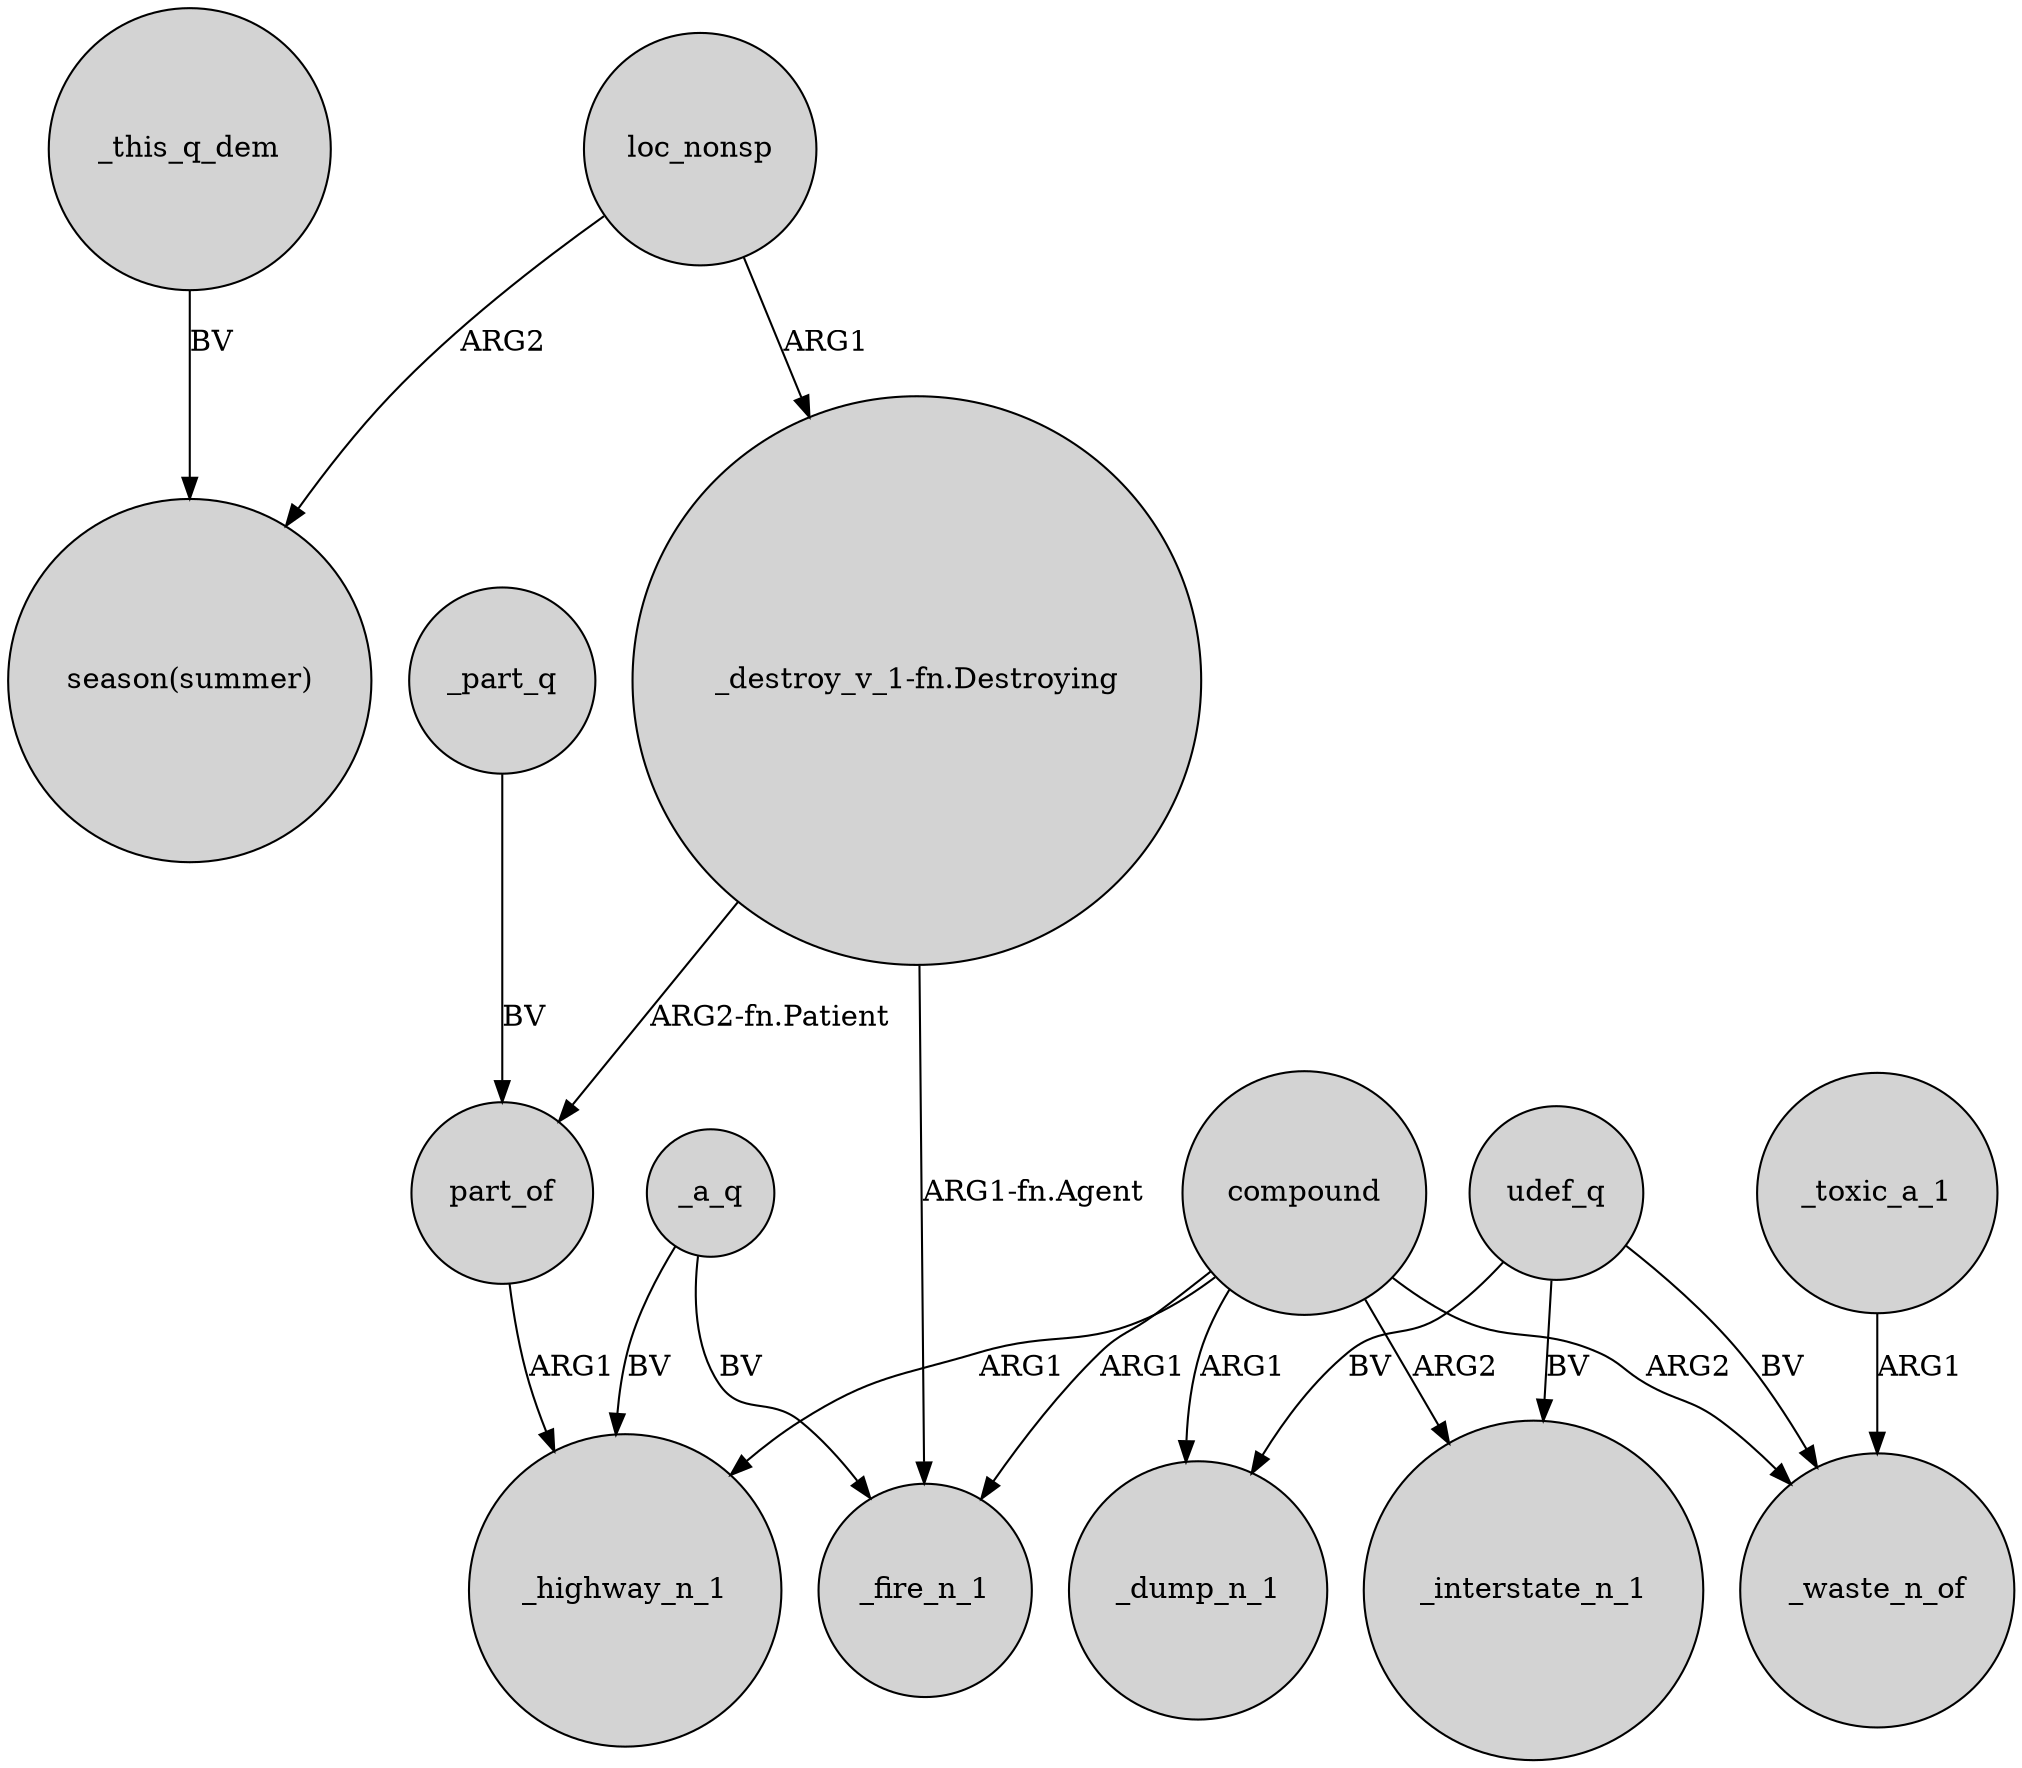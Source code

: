 digraph {
	node [shape=circle style=filled]
	udef_q -> _dump_n_1 [label=BV]
	loc_nonsp -> "season(summer)" [label=ARG2]
	"_destroy_v_1-fn.Destroying" -> _fire_n_1 [label="ARG1-fn.Agent"]
	udef_q -> _waste_n_of [label=BV]
	"_destroy_v_1-fn.Destroying" -> part_of [label="ARG2-fn.Patient"]
	udef_q -> _interstate_n_1 [label=BV]
	_this_q_dem -> "season(summer)" [label=BV]
	_a_q -> _highway_n_1 [label=BV]
	compound -> _highway_n_1 [label=ARG1]
	compound -> _dump_n_1 [label=ARG1]
	compound -> _fire_n_1 [label=ARG1]
	_toxic_a_1 -> _waste_n_of [label=ARG1]
	_a_q -> _fire_n_1 [label=BV]
	_part_q -> part_of [label=BV]
	loc_nonsp -> "_destroy_v_1-fn.Destroying" [label=ARG1]
	compound -> _interstate_n_1 [label=ARG2]
	part_of -> _highway_n_1 [label=ARG1]
	compound -> _waste_n_of [label=ARG2]
}
